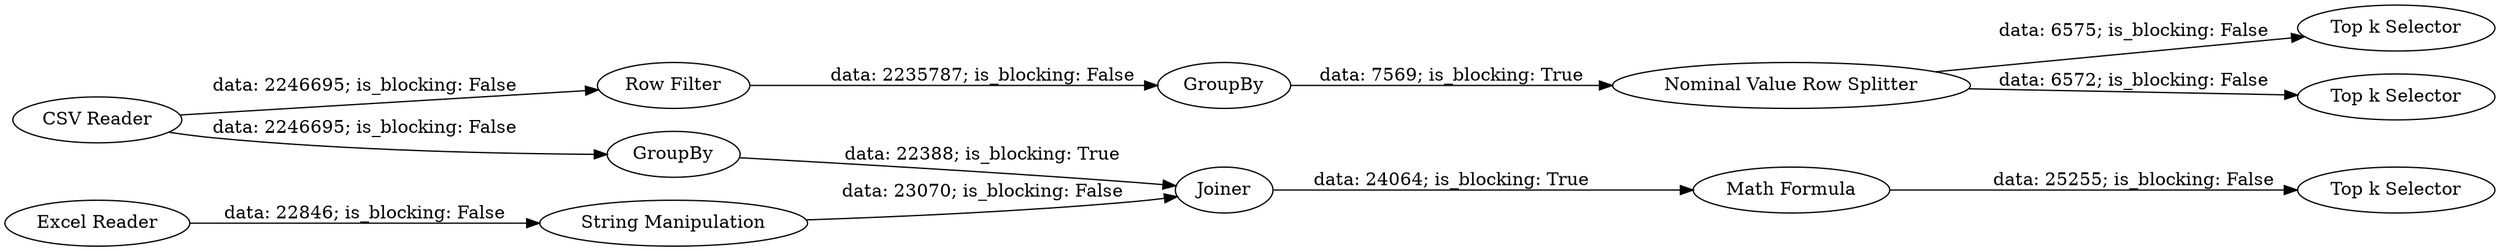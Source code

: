 digraph {
	"-3263704259311294669_10583" [label="Row Filter"]
	"-3263704259311294669_10561" [label=Joiner]
	"-3263704259311294669_1" [label="CSV Reader"]
	"-3263704259311294669_10558" [label="Excel Reader"]
	"-3263704259311294669_10581" [label="Top k Selector"]
	"-3263704259311294669_10562" [label=GroupBy]
	"-3263704259311294669_10580" [label="Nominal Value Row Splitter"]
	"-3263704259311294669_13" [label="Math Formula"]
	"-3263704259311294669_10559" [label="String Manipulation"]
	"-3263704259311294669_10570" [label=GroupBy]
	"-3263704259311294669_10582" [label="Top k Selector"]
	"-3263704259311294669_10579" [label="Top k Selector"]
	"-3263704259311294669_10558" -> "-3263704259311294669_10559" [label="data: 22846; is_blocking: False"]
	"-3263704259311294669_10570" -> "-3263704259311294669_10580" [label="data: 7569; is_blocking: True"]
	"-3263704259311294669_10580" -> "-3263704259311294669_10582" [label="data: 6572; is_blocking: False"]
	"-3263704259311294669_10580" -> "-3263704259311294669_10581" [label="data: 6575; is_blocking: False"]
	"-3263704259311294669_10583" -> "-3263704259311294669_10570" [label="data: 2235787; is_blocking: False"]
	"-3263704259311294669_10561" -> "-3263704259311294669_13" [label="data: 24064; is_blocking: True"]
	"-3263704259311294669_10559" -> "-3263704259311294669_10561" [label="data: 23070; is_blocking: False"]
	"-3263704259311294669_1" -> "-3263704259311294669_10583" [label="data: 2246695; is_blocking: False"]
	"-3263704259311294669_1" -> "-3263704259311294669_10562" [label="data: 2246695; is_blocking: False"]
	"-3263704259311294669_13" -> "-3263704259311294669_10579" [label="data: 25255; is_blocking: False"]
	"-3263704259311294669_10562" -> "-3263704259311294669_10561" [label="data: 22388; is_blocking: True"]
	rankdir=LR
}

